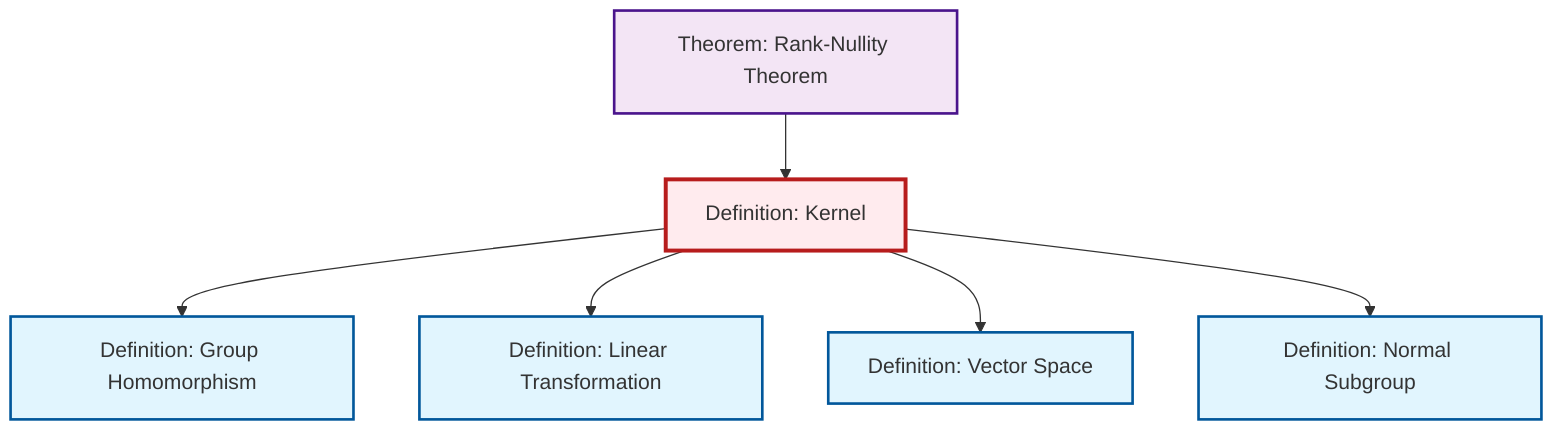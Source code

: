 graph TD
    classDef definition fill:#e1f5fe,stroke:#01579b,stroke-width:2px
    classDef theorem fill:#f3e5f5,stroke:#4a148c,stroke-width:2px
    classDef axiom fill:#fff3e0,stroke:#e65100,stroke-width:2px
    classDef example fill:#e8f5e9,stroke:#1b5e20,stroke-width:2px
    classDef current fill:#ffebee,stroke:#b71c1c,stroke-width:3px
    def-linear-transformation["Definition: Linear Transformation"]:::definition
    def-homomorphism["Definition: Group Homomorphism"]:::definition
    def-kernel["Definition: Kernel"]:::definition
    def-normal-subgroup["Definition: Normal Subgroup"]:::definition
    thm-rank-nullity["Theorem: Rank-Nullity Theorem"]:::theorem
    def-vector-space["Definition: Vector Space"]:::definition
    def-kernel --> def-homomorphism
    def-kernel --> def-linear-transformation
    thm-rank-nullity --> def-kernel
    def-kernel --> def-vector-space
    def-kernel --> def-normal-subgroup
    class def-kernel current